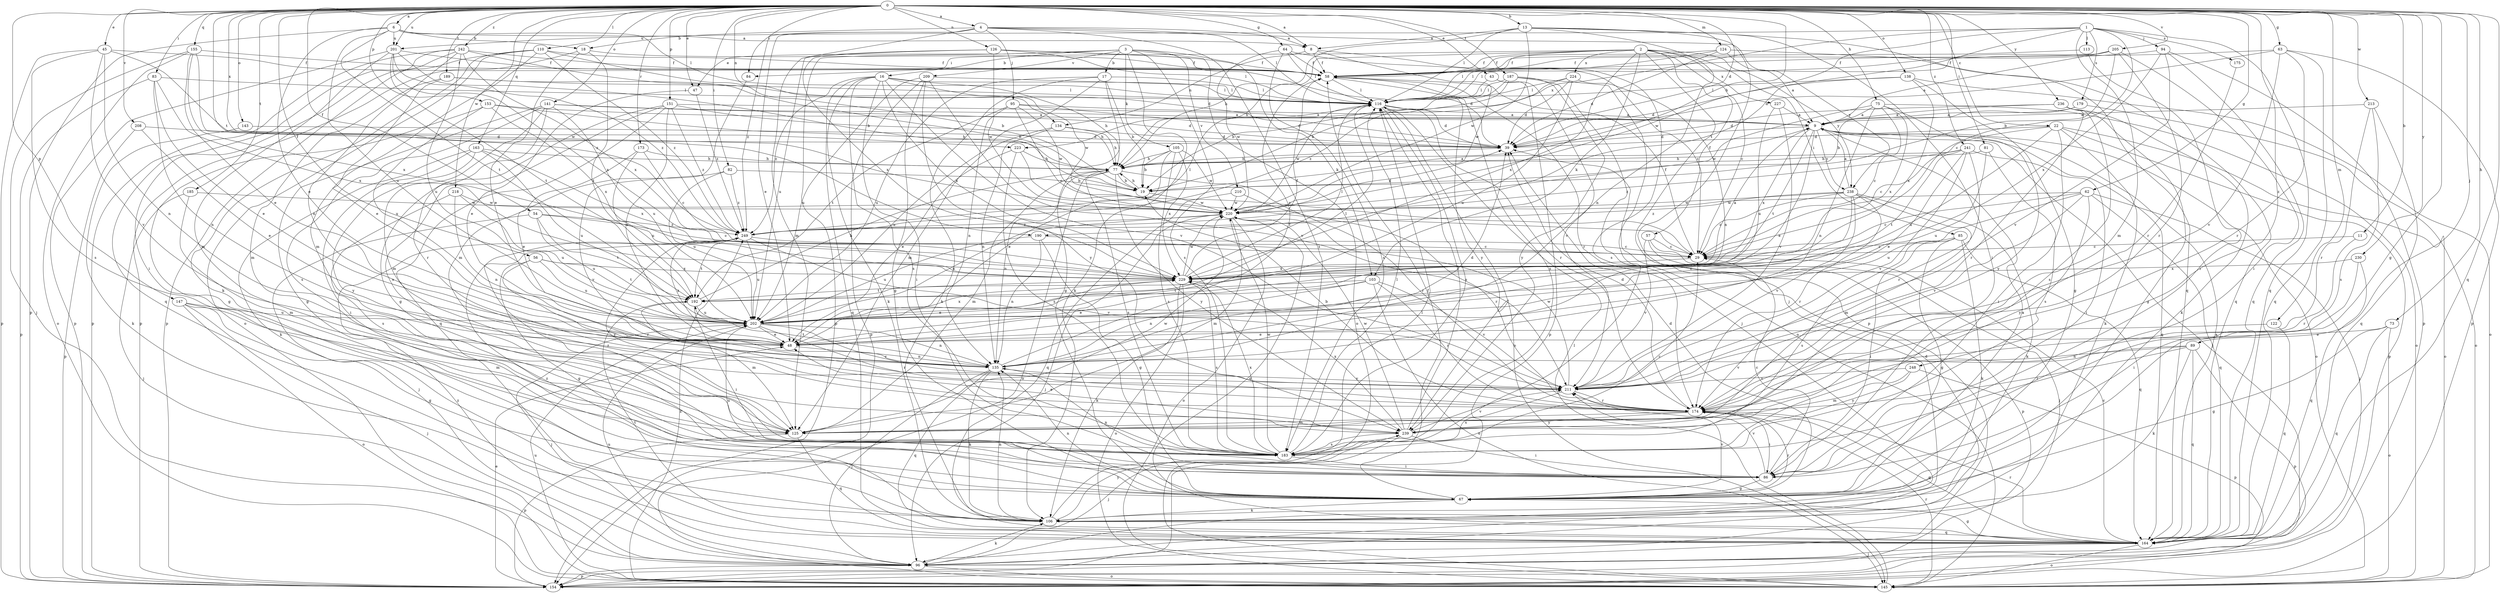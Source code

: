 strict digraph  {
0;
1;
2;
3;
4;
6;
8;
9;
11;
13;
16;
17;
18;
19;
22;
29;
39;
43;
45;
47;
48;
54;
56;
57;
58;
62;
63;
64;
67;
73;
75;
77;
81;
82;
83;
84;
85;
86;
89;
94;
95;
96;
103;
105;
106;
110;
113;
116;
122;
124;
125;
126;
134;
135;
138;
141;
143;
145;
147;
151;
153;
154;
155;
163;
164;
173;
174;
175;
179;
183;
185;
187;
189;
190;
192;
201;
202;
205;
208;
209;
210;
211;
213;
218;
220;
223;
224;
227;
229;
230;
236;
238;
239;
241;
242;
248;
249;
0 -> 4  [label=a];
0 -> 6  [label=a];
0 -> 8  [label=a];
0 -> 11  [label=b];
0 -> 13  [label=b];
0 -> 22  [label=c];
0 -> 39  [label=d];
0 -> 43  [label=e];
0 -> 45  [label=e];
0 -> 47  [label=e];
0 -> 54  [label=f];
0 -> 56  [label=f];
0 -> 62  [label=g];
0 -> 63  [label=g];
0 -> 64  [label=g];
0 -> 67  [label=g];
0 -> 73  [label=h];
0 -> 75  [label=h];
0 -> 77  [label=h];
0 -> 81  [label=i];
0 -> 82  [label=i];
0 -> 83  [label=i];
0 -> 84  [label=i];
0 -> 89  [label=j];
0 -> 110  [label=l];
0 -> 122  [label=m];
0 -> 124  [label=m];
0 -> 126  [label=n];
0 -> 134  [label=n];
0 -> 138  [label=o];
0 -> 141  [label=o];
0 -> 143  [label=o];
0 -> 147  [label=p];
0 -> 151  [label=p];
0 -> 153  [label=p];
0 -> 155  [label=q];
0 -> 163  [label=q];
0 -> 164  [label=q];
0 -> 173  [label=r];
0 -> 185  [label=t];
0 -> 187  [label=t];
0 -> 189  [label=t];
0 -> 190  [label=t];
0 -> 201  [label=u];
0 -> 205  [label=v];
0 -> 208  [label=v];
0 -> 213  [label=w];
0 -> 218  [label=w];
0 -> 223  [label=x];
0 -> 230  [label=y];
0 -> 236  [label=y];
0 -> 241  [label=z];
0 -> 242  [label=z];
0 -> 248  [label=z];
1 -> 29  [label=c];
1 -> 94  [label=j];
1 -> 113  [label=l];
1 -> 125  [label=m];
1 -> 164  [label=q];
1 -> 175  [label=s];
1 -> 179  [label=s];
1 -> 190  [label=t];
1 -> 201  [label=u];
1 -> 220  [label=w];
1 -> 223  [label=x];
2 -> 29  [label=c];
2 -> 57  [label=f];
2 -> 58  [label=f];
2 -> 77  [label=h];
2 -> 84  [label=i];
2 -> 85  [label=i];
2 -> 103  [label=k];
2 -> 116  [label=l];
2 -> 154  [label=p];
2 -> 224  [label=x];
2 -> 227  [label=x];
2 -> 229  [label=x];
2 -> 238  [label=y];
3 -> 16  [label=b];
3 -> 17  [label=b];
3 -> 47  [label=e];
3 -> 103  [label=k];
3 -> 105  [label=k];
3 -> 106  [label=k];
3 -> 145  [label=o];
3 -> 154  [label=p];
3 -> 183  [label=s];
3 -> 209  [label=v];
3 -> 210  [label=v];
4 -> 8  [label=a];
4 -> 18  [label=b];
4 -> 48  [label=e];
4 -> 95  [label=j];
4 -> 116  [label=l];
4 -> 125  [label=m];
4 -> 183  [label=s];
4 -> 238  [label=y];
4 -> 249  [label=z];
6 -> 8  [label=a];
6 -> 18  [label=b];
6 -> 48  [label=e];
6 -> 116  [label=l];
6 -> 154  [label=p];
6 -> 192  [label=t];
6 -> 201  [label=u];
6 -> 202  [label=u];
8 -> 58  [label=f];
8 -> 134  [label=n];
8 -> 183  [label=s];
8 -> 220  [label=w];
9 -> 39  [label=d];
9 -> 48  [label=e];
9 -> 96  [label=j];
9 -> 145  [label=o];
9 -> 164  [label=q];
9 -> 192  [label=t];
9 -> 229  [label=x];
9 -> 238  [label=y];
11 -> 29  [label=c];
11 -> 174  [label=r];
13 -> 8  [label=a];
13 -> 77  [label=h];
13 -> 86  [label=i];
13 -> 96  [label=j];
13 -> 116  [label=l];
13 -> 135  [label=n];
13 -> 164  [label=q];
13 -> 220  [label=w];
16 -> 77  [label=h];
16 -> 86  [label=i];
16 -> 106  [label=k];
16 -> 116  [label=l];
16 -> 164  [label=q];
16 -> 183  [label=s];
16 -> 211  [label=v];
16 -> 220  [label=w];
16 -> 229  [label=x];
16 -> 249  [label=z];
17 -> 19  [label=b];
17 -> 67  [label=g];
17 -> 106  [label=k];
17 -> 116  [label=l];
17 -> 125  [label=m];
17 -> 202  [label=u];
18 -> 48  [label=e];
18 -> 58  [label=f];
18 -> 154  [label=p];
18 -> 192  [label=t];
19 -> 9  [label=a];
19 -> 77  [label=h];
19 -> 220  [label=w];
22 -> 29  [label=c];
22 -> 39  [label=d];
22 -> 86  [label=i];
22 -> 106  [label=k];
22 -> 145  [label=o];
22 -> 154  [label=p];
22 -> 202  [label=u];
29 -> 58  [label=f];
29 -> 229  [label=x];
39 -> 77  [label=h];
43 -> 116  [label=l];
43 -> 154  [label=p];
43 -> 211  [label=v];
45 -> 58  [label=f];
45 -> 135  [label=n];
45 -> 154  [label=p];
45 -> 183  [label=s];
45 -> 211  [label=v];
45 -> 220  [label=w];
47 -> 48  [label=e];
47 -> 249  [label=z];
48 -> 135  [label=n];
48 -> 249  [label=z];
54 -> 29  [label=c];
54 -> 96  [label=j];
54 -> 192  [label=t];
54 -> 202  [label=u];
54 -> 249  [label=z];
56 -> 67  [label=g];
56 -> 174  [label=r];
56 -> 192  [label=t];
56 -> 202  [label=u];
56 -> 229  [label=x];
57 -> 29  [label=c];
57 -> 96  [label=j];
57 -> 154  [label=p];
57 -> 211  [label=v];
58 -> 116  [label=l];
58 -> 174  [label=r];
58 -> 183  [label=s];
58 -> 239  [label=y];
62 -> 29  [label=c];
62 -> 96  [label=j];
62 -> 164  [label=q];
62 -> 202  [label=u];
62 -> 211  [label=v];
62 -> 220  [label=w];
62 -> 239  [label=y];
63 -> 39  [label=d];
63 -> 58  [label=f];
63 -> 154  [label=p];
63 -> 164  [label=q];
63 -> 174  [label=r];
63 -> 211  [label=v];
64 -> 29  [label=c];
64 -> 58  [label=f];
64 -> 116  [label=l];
64 -> 183  [label=s];
64 -> 220  [label=w];
67 -> 9  [label=a];
67 -> 39  [label=d];
67 -> 58  [label=f];
67 -> 106  [label=k];
67 -> 135  [label=n];
67 -> 174  [label=r];
67 -> 211  [label=v];
73 -> 48  [label=e];
73 -> 67  [label=g];
73 -> 145  [label=o];
73 -> 164  [label=q];
75 -> 9  [label=a];
75 -> 29  [label=c];
75 -> 135  [label=n];
75 -> 145  [label=o];
75 -> 220  [label=w];
75 -> 229  [label=x];
75 -> 239  [label=y];
77 -> 19  [label=b];
77 -> 125  [label=m];
77 -> 135  [label=n];
77 -> 145  [label=o];
77 -> 174  [label=r];
77 -> 183  [label=s];
77 -> 239  [label=y];
81 -> 77  [label=h];
81 -> 183  [label=s];
81 -> 202  [label=u];
82 -> 19  [label=b];
82 -> 202  [label=u];
82 -> 211  [label=v];
82 -> 249  [label=z];
83 -> 48  [label=e];
83 -> 116  [label=l];
83 -> 135  [label=n];
83 -> 154  [label=p];
83 -> 229  [label=x];
84 -> 125  [label=m];
85 -> 29  [label=c];
85 -> 67  [label=g];
85 -> 86  [label=i];
85 -> 106  [label=k];
85 -> 164  [label=q];
85 -> 183  [label=s];
86 -> 29  [label=c];
86 -> 67  [label=g];
86 -> 135  [label=n];
86 -> 202  [label=u];
86 -> 211  [label=v];
89 -> 106  [label=k];
89 -> 135  [label=n];
89 -> 154  [label=p];
89 -> 164  [label=q];
89 -> 174  [label=r];
89 -> 211  [label=v];
94 -> 58  [label=f];
94 -> 154  [label=p];
94 -> 164  [label=q];
94 -> 211  [label=v];
94 -> 229  [label=x];
95 -> 9  [label=a];
95 -> 29  [label=c];
95 -> 39  [label=d];
95 -> 135  [label=n];
95 -> 192  [label=t];
95 -> 220  [label=w];
96 -> 39  [label=d];
96 -> 106  [label=k];
96 -> 145  [label=o];
96 -> 154  [label=p];
96 -> 202  [label=u];
96 -> 249  [label=z];
103 -> 48  [label=e];
103 -> 135  [label=n];
103 -> 145  [label=o];
103 -> 174  [label=r];
103 -> 192  [label=t];
103 -> 211  [label=v];
105 -> 19  [label=b];
105 -> 48  [label=e];
105 -> 77  [label=h];
105 -> 183  [label=s];
105 -> 220  [label=w];
105 -> 229  [label=x];
106 -> 116  [label=l];
106 -> 135  [label=n];
106 -> 164  [label=q];
106 -> 239  [label=y];
106 -> 249  [label=z];
110 -> 19  [label=b];
110 -> 58  [label=f];
110 -> 106  [label=k];
110 -> 125  [label=m];
110 -> 145  [label=o];
110 -> 154  [label=p];
110 -> 249  [label=z];
113 -> 58  [label=f];
113 -> 86  [label=i];
116 -> 9  [label=a];
116 -> 39  [label=d];
116 -> 145  [label=o];
116 -> 174  [label=r];
116 -> 183  [label=s];
116 -> 220  [label=w];
122 -> 48  [label=e];
122 -> 164  [label=q];
124 -> 9  [label=a];
124 -> 39  [label=d];
124 -> 58  [label=f];
124 -> 116  [label=l];
124 -> 164  [label=q];
125 -> 154  [label=p];
125 -> 164  [label=q];
125 -> 220  [label=w];
126 -> 39  [label=d];
126 -> 58  [label=f];
126 -> 116  [label=l];
126 -> 202  [label=u];
126 -> 220  [label=w];
126 -> 229  [label=x];
134 -> 39  [label=d];
134 -> 77  [label=h];
134 -> 135  [label=n];
134 -> 202  [label=u];
135 -> 39  [label=d];
135 -> 58  [label=f];
135 -> 96  [label=j];
135 -> 106  [label=k];
135 -> 164  [label=q];
135 -> 192  [label=t];
135 -> 211  [label=v];
138 -> 39  [label=d];
138 -> 67  [label=g];
138 -> 116  [label=l];
138 -> 145  [label=o];
138 -> 229  [label=x];
141 -> 9  [label=a];
141 -> 39  [label=d];
141 -> 67  [label=g];
141 -> 125  [label=m];
141 -> 174  [label=r];
141 -> 183  [label=s];
141 -> 202  [label=u];
143 -> 39  [label=d];
143 -> 106  [label=k];
145 -> 116  [label=l];
145 -> 174  [label=r];
145 -> 202  [label=u];
145 -> 249  [label=z];
147 -> 67  [label=g];
147 -> 96  [label=j];
147 -> 125  [label=m];
147 -> 145  [label=o];
147 -> 202  [label=u];
151 -> 9  [label=a];
151 -> 48  [label=e];
151 -> 67  [label=g];
151 -> 77  [label=h];
151 -> 164  [label=q];
151 -> 183  [label=s];
151 -> 249  [label=z];
153 -> 9  [label=a];
153 -> 67  [label=g];
153 -> 77  [label=h];
153 -> 202  [label=u];
153 -> 229  [label=x];
154 -> 48  [label=e];
155 -> 48  [label=e];
155 -> 58  [label=f];
155 -> 96  [label=j];
155 -> 145  [label=o];
155 -> 229  [label=x];
155 -> 249  [label=z];
163 -> 77  [label=h];
163 -> 86  [label=i];
163 -> 106  [label=k];
163 -> 202  [label=u];
163 -> 229  [label=x];
163 -> 239  [label=y];
164 -> 9  [label=a];
164 -> 29  [label=c];
164 -> 67  [label=g];
164 -> 96  [label=j];
164 -> 145  [label=o];
164 -> 174  [label=r];
164 -> 192  [label=t];
173 -> 29  [label=c];
173 -> 48  [label=e];
173 -> 77  [label=h];
173 -> 202  [label=u];
174 -> 19  [label=b];
174 -> 39  [label=d];
174 -> 86  [label=i];
174 -> 125  [label=m];
174 -> 164  [label=q];
174 -> 239  [label=y];
175 -> 174  [label=r];
179 -> 9  [label=a];
179 -> 19  [label=b];
179 -> 145  [label=o];
183 -> 29  [label=c];
183 -> 86  [label=i];
183 -> 116  [label=l];
183 -> 220  [label=w];
183 -> 229  [label=x];
183 -> 249  [label=z];
185 -> 96  [label=j];
185 -> 125  [label=m];
185 -> 220  [label=w];
187 -> 19  [label=b];
187 -> 96  [label=j];
187 -> 116  [label=l];
187 -> 145  [label=o];
187 -> 239  [label=y];
187 -> 249  [label=z];
189 -> 19  [label=b];
189 -> 48  [label=e];
189 -> 116  [label=l];
189 -> 125  [label=m];
190 -> 29  [label=c];
190 -> 67  [label=g];
190 -> 135  [label=n];
190 -> 202  [label=u];
192 -> 77  [label=h];
192 -> 86  [label=i];
192 -> 125  [label=m];
192 -> 202  [label=u];
201 -> 19  [label=b];
201 -> 58  [label=f];
201 -> 125  [label=m];
201 -> 154  [label=p];
201 -> 192  [label=t];
201 -> 229  [label=x];
201 -> 249  [label=z];
202 -> 48  [label=e];
202 -> 96  [label=j];
202 -> 116  [label=l];
202 -> 135  [label=n];
202 -> 174  [label=r];
202 -> 211  [label=v];
202 -> 229  [label=x];
205 -> 9  [label=a];
205 -> 19  [label=b];
205 -> 58  [label=f];
205 -> 86  [label=i];
205 -> 116  [label=l];
205 -> 174  [label=r];
208 -> 39  [label=d];
208 -> 48  [label=e];
208 -> 154  [label=p];
209 -> 67  [label=g];
209 -> 116  [label=l];
209 -> 154  [label=p];
209 -> 202  [label=u];
209 -> 211  [label=v];
209 -> 239  [label=y];
210 -> 164  [label=q];
210 -> 174  [label=r];
210 -> 220  [label=w];
211 -> 174  [label=r];
211 -> 183  [label=s];
211 -> 220  [label=w];
213 -> 9  [label=a];
213 -> 164  [label=q];
213 -> 174  [label=r];
213 -> 183  [label=s];
218 -> 135  [label=n];
218 -> 183  [label=s];
218 -> 202  [label=u];
218 -> 220  [label=w];
220 -> 39  [label=d];
220 -> 96  [label=j];
220 -> 125  [label=m];
220 -> 145  [label=o];
220 -> 164  [label=q];
220 -> 202  [label=u];
220 -> 249  [label=z];
223 -> 29  [label=c];
223 -> 48  [label=e];
223 -> 77  [label=h];
223 -> 183  [label=s];
224 -> 19  [label=b];
224 -> 39  [label=d];
224 -> 116  [label=l];
224 -> 135  [label=n];
224 -> 202  [label=u];
227 -> 9  [label=a];
227 -> 202  [label=u];
227 -> 211  [label=v];
229 -> 9  [label=a];
229 -> 48  [label=e];
229 -> 58  [label=f];
229 -> 106  [label=k];
229 -> 116  [label=l];
229 -> 145  [label=o];
229 -> 183  [label=s];
229 -> 192  [label=t];
229 -> 220  [label=w];
230 -> 86  [label=i];
230 -> 164  [label=q];
230 -> 229  [label=x];
236 -> 9  [label=a];
236 -> 39  [label=d];
236 -> 67  [label=g];
236 -> 106  [label=k];
236 -> 174  [label=r];
236 -> 183  [label=s];
238 -> 9  [label=a];
238 -> 29  [label=c];
238 -> 48  [label=e];
238 -> 106  [label=k];
238 -> 125  [label=m];
238 -> 174  [label=r];
238 -> 211  [label=v];
238 -> 220  [label=w];
238 -> 249  [label=z];
239 -> 48  [label=e];
239 -> 86  [label=i];
239 -> 96  [label=j];
239 -> 116  [label=l];
239 -> 183  [label=s];
239 -> 211  [label=v];
239 -> 220  [label=w];
239 -> 229  [label=x];
241 -> 48  [label=e];
241 -> 77  [label=h];
241 -> 86  [label=i];
241 -> 174  [label=r];
241 -> 192  [label=t];
241 -> 211  [label=v];
241 -> 249  [label=z];
242 -> 39  [label=d];
242 -> 58  [label=f];
242 -> 86  [label=i];
242 -> 135  [label=n];
242 -> 154  [label=p];
242 -> 164  [label=q];
242 -> 202  [label=u];
242 -> 229  [label=x];
248 -> 125  [label=m];
248 -> 154  [label=p];
248 -> 211  [label=v];
248 -> 239  [label=y];
249 -> 29  [label=c];
249 -> 116  [label=l];
249 -> 192  [label=t];
249 -> 202  [label=u];
249 -> 211  [label=v];
249 -> 239  [label=y];
}
